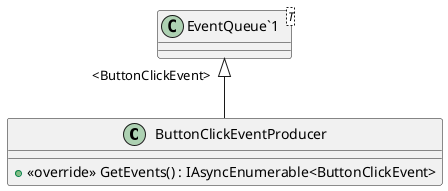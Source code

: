 @startuml
class ButtonClickEventProducer {
    + <<override>> GetEvents() : IAsyncEnumerable<ButtonClickEvent>
}
class "EventQueue`1"<T> {
}
"EventQueue`1" "<ButtonClickEvent>" <|-- ButtonClickEventProducer
@enduml
